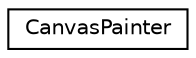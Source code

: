 digraph "Graphical Class Hierarchy"
{
  edge [fontname="Helvetica",fontsize="10",labelfontname="Helvetica",labelfontsize="10"];
  node [fontname="Helvetica",fontsize="10",shape=record];
  rankdir="LR";
  Node1 [label="CanvasPainter",height=0.2,width=0.4,color="black", fillcolor="white", style="filled",URL="$classCanvasPainter.html",tooltip="This class has a drawing member function which basically draws the basic objects that are functinoal ..."];
}
